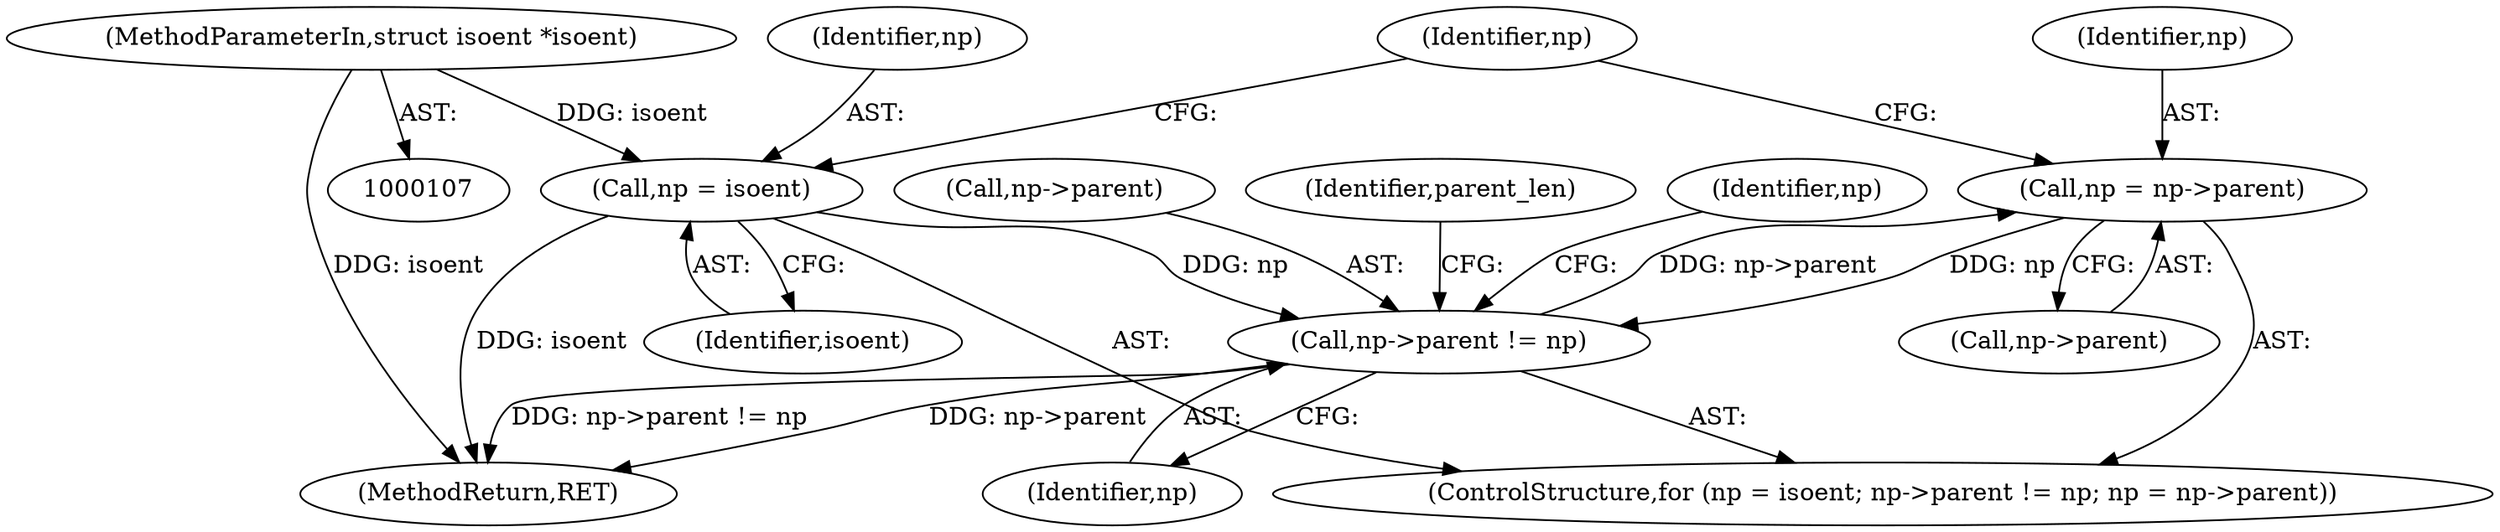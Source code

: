 digraph "0_libarchive_3014e198@pointer" {
"1000185" [label="(Call,np = np->parent)"];
"1000180" [label="(Call,np->parent != np)"];
"1000177" [label="(Call,np = isoent)"];
"1000109" [label="(MethodParameterIn,struct isoent *isoent)"];
"1000185" [label="(Call,np = np->parent)"];
"1000178" [label="(Identifier,np)"];
"1000542" [label="(MethodReturn,RET)"];
"1000191" [label="(Identifier,parent_len)"];
"1000177" [label="(Call,np = isoent)"];
"1000185" [label="(Call,np = np->parent)"];
"1000180" [label="(Call,np->parent != np)"];
"1000182" [label="(Identifier,np)"];
"1000176" [label="(ControlStructure,for (np = isoent; np->parent != np; np = np->parent))"];
"1000184" [label="(Identifier,np)"];
"1000199" [label="(Identifier,np)"];
"1000187" [label="(Call,np->parent)"];
"1000186" [label="(Identifier,np)"];
"1000109" [label="(MethodParameterIn,struct isoent *isoent)"];
"1000181" [label="(Call,np->parent)"];
"1000179" [label="(Identifier,isoent)"];
"1000185" -> "1000176"  [label="AST: "];
"1000185" -> "1000187"  [label="CFG: "];
"1000186" -> "1000185"  [label="AST: "];
"1000187" -> "1000185"  [label="AST: "];
"1000182" -> "1000185"  [label="CFG: "];
"1000185" -> "1000180"  [label="DDG: np"];
"1000180" -> "1000185"  [label="DDG: np->parent"];
"1000180" -> "1000176"  [label="AST: "];
"1000180" -> "1000184"  [label="CFG: "];
"1000181" -> "1000180"  [label="AST: "];
"1000184" -> "1000180"  [label="AST: "];
"1000191" -> "1000180"  [label="CFG: "];
"1000199" -> "1000180"  [label="CFG: "];
"1000180" -> "1000542"  [label="DDG: np->parent"];
"1000180" -> "1000542"  [label="DDG: np->parent != np"];
"1000177" -> "1000180"  [label="DDG: np"];
"1000177" -> "1000176"  [label="AST: "];
"1000177" -> "1000179"  [label="CFG: "];
"1000178" -> "1000177"  [label="AST: "];
"1000179" -> "1000177"  [label="AST: "];
"1000182" -> "1000177"  [label="CFG: "];
"1000177" -> "1000542"  [label="DDG: isoent"];
"1000109" -> "1000177"  [label="DDG: isoent"];
"1000109" -> "1000107"  [label="AST: "];
"1000109" -> "1000542"  [label="DDG: isoent"];
}
